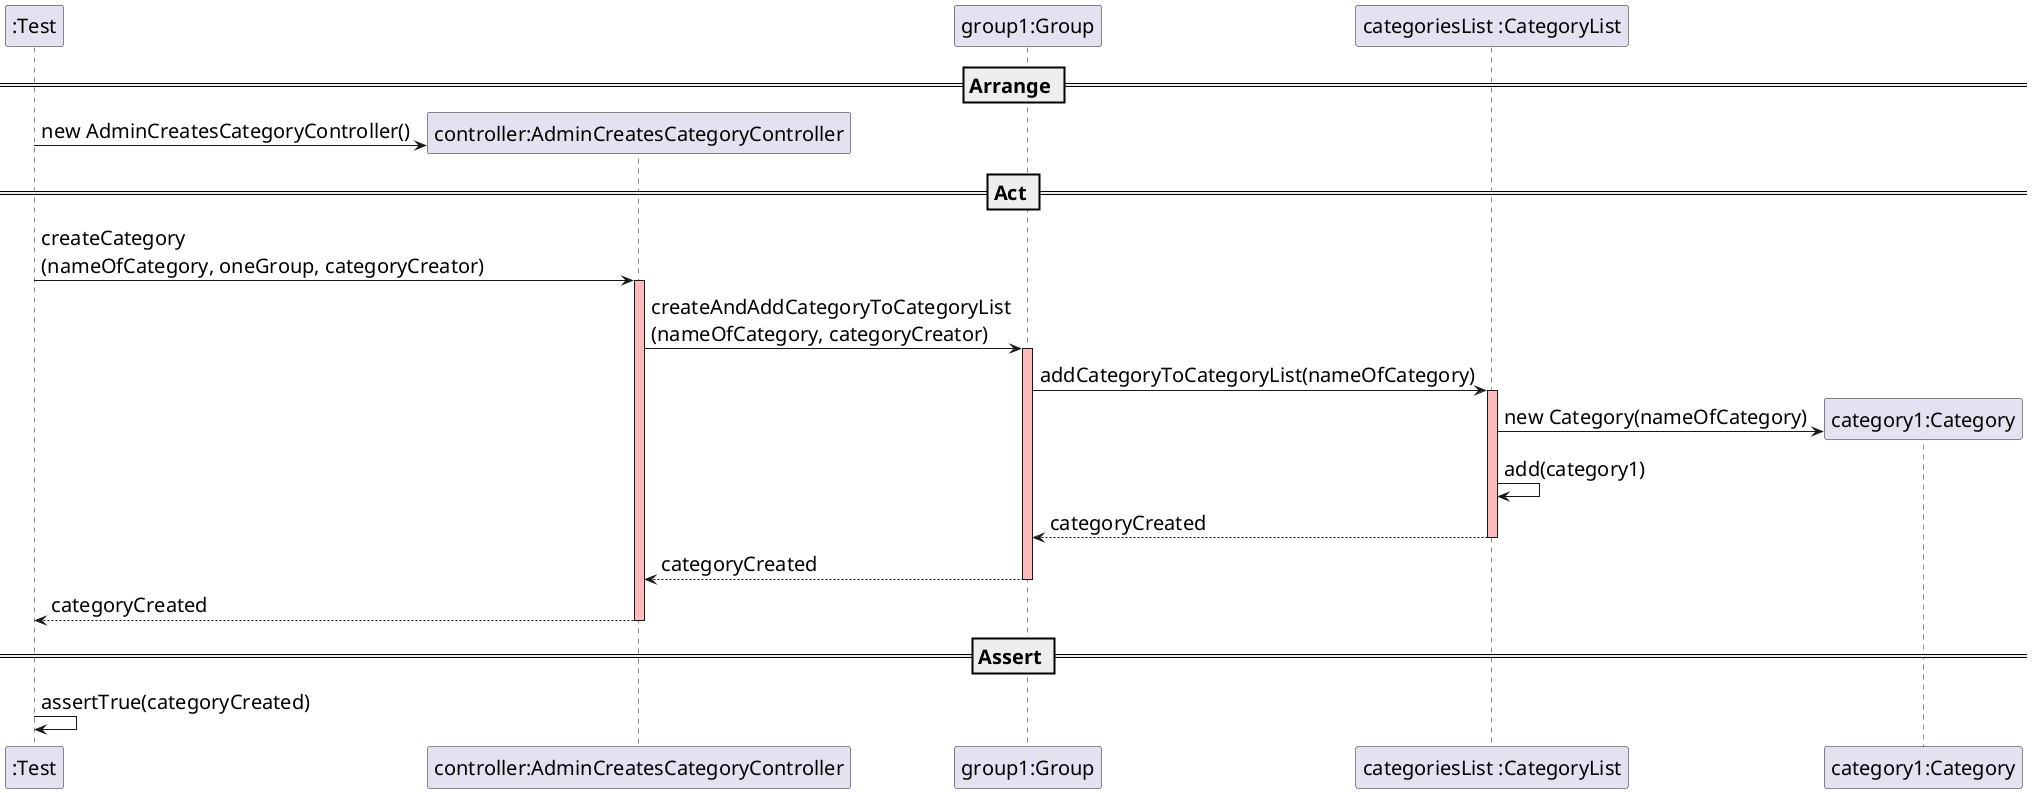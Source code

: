 @startuml

skinparam DefaultFontSize 20

create ":Test"

== Arrange ==
create "controller:AdminCreatesCategoryController"
":Test" -> "controller:AdminCreatesCategoryController" : new AdminCreatesCategoryController()
participant "group1:Group"

== Act ==
":Test" -> "controller:AdminCreatesCategoryController" : createCategory\n(nameOfCategory, oneGroup, categoryCreator)
activate "controller:AdminCreatesCategoryController" #FFBBBB
"controller:AdminCreatesCategoryController" -> "group1:Group" : createAndAddCategoryToCategoryList\n(nameOfCategory, categoryCreator)
activate "group1:Group" #FFBBBB
"group1:Group" -> "categoriesList :CategoryList" : addCategoryToCategoryList(nameOfCategory)
activate "categoriesList :CategoryList" #FFBBBB
create "category1:Category"
"categoriesList :CategoryList" -> "category1:Category" : new Category(nameOfCategory)
"categoriesList :CategoryList"-> "categoriesList :CategoryList" : add(category1)
"categoriesList :CategoryList" --> "group1:Group" : categoryCreated
deactivate "categoriesList :CategoryList" #FFBBBB
"group1:Group" --> "controller:AdminCreatesCategoryController" : categoryCreated
deactivate "group1:Group" #FFBBBB
"controller:AdminCreatesCategoryController" --> ":Test" : categoryCreated
deactivate "controller:AdminCreatesCategoryController" #FFBBBB

== Assert ==
":Test" -> ":Test" : assertTrue(categoryCreated)

@enduml